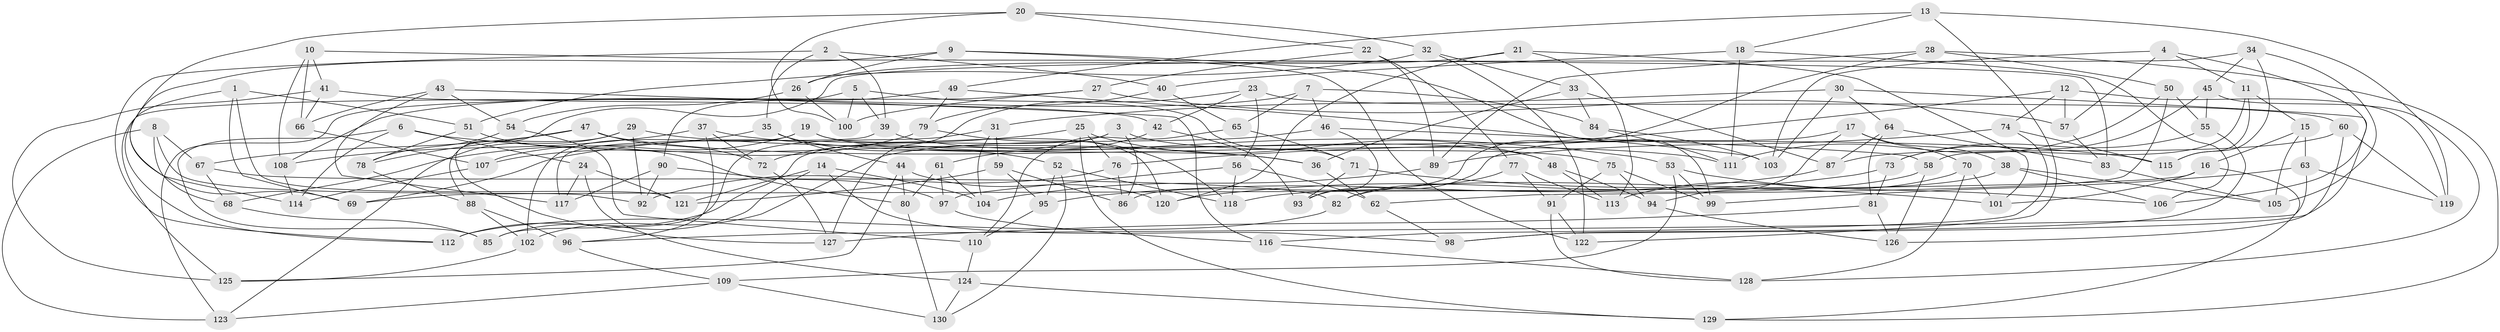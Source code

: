 // coarse degree distribution, {6: 0.5432098765432098, 4: 0.4074074074074074, 5: 0.04938271604938271}
// Generated by graph-tools (version 1.1) at 2025/24/03/03/25 07:24:25]
// undirected, 130 vertices, 260 edges
graph export_dot {
graph [start="1"]
  node [color=gray90,style=filled];
  1;
  2;
  3;
  4;
  5;
  6;
  7;
  8;
  9;
  10;
  11;
  12;
  13;
  14;
  15;
  16;
  17;
  18;
  19;
  20;
  21;
  22;
  23;
  24;
  25;
  26;
  27;
  28;
  29;
  30;
  31;
  32;
  33;
  34;
  35;
  36;
  37;
  38;
  39;
  40;
  41;
  42;
  43;
  44;
  45;
  46;
  47;
  48;
  49;
  50;
  51;
  52;
  53;
  54;
  55;
  56;
  57;
  58;
  59;
  60;
  61;
  62;
  63;
  64;
  65;
  66;
  67;
  68;
  69;
  70;
  71;
  72;
  73;
  74;
  75;
  76;
  77;
  78;
  79;
  80;
  81;
  82;
  83;
  84;
  85;
  86;
  87;
  88;
  89;
  90;
  91;
  92;
  93;
  94;
  95;
  96;
  97;
  98;
  99;
  100;
  101;
  102;
  103;
  104;
  105;
  106;
  107;
  108;
  109;
  110;
  111;
  112;
  113;
  114;
  115;
  116;
  117;
  118;
  119;
  120;
  121;
  122;
  123;
  124;
  125;
  126;
  127;
  128;
  129;
  130;
  1 -- 51;
  1 -- 69;
  1 -- 112;
  1 -- 121;
  2 -- 112;
  2 -- 40;
  2 -- 35;
  2 -- 39;
  3 -- 75;
  3 -- 86;
  3 -- 112;
  3 -- 72;
  4 -- 106;
  4 -- 11;
  4 -- 57;
  4 -- 103;
  5 -- 100;
  5 -- 71;
  5 -- 125;
  5 -- 39;
  6 -- 36;
  6 -- 85;
  6 -- 114;
  6 -- 24;
  7 -- 84;
  7 -- 65;
  7 -- 108;
  7 -- 46;
  8 -- 67;
  8 -- 123;
  8 -- 68;
  8 -- 92;
  9 -- 26;
  9 -- 99;
  9 -- 114;
  9 -- 122;
  10 -- 41;
  10 -- 108;
  10 -- 83;
  10 -- 66;
  11 -- 15;
  11 -- 58;
  11 -- 115;
  12 -- 74;
  12 -- 57;
  12 -- 76;
  12 -- 119;
  13 -- 119;
  13 -- 18;
  13 -- 49;
  13 -- 122;
  14 -- 98;
  14 -- 121;
  14 -- 104;
  14 -- 85;
  15 -- 16;
  15 -- 63;
  15 -- 105;
  16 -- 101;
  16 -- 129;
  16 -- 69;
  17 -- 94;
  17 -- 70;
  17 -- 38;
  17 -- 93;
  18 -- 40;
  18 -- 111;
  18 -- 106;
  19 -- 102;
  19 -- 120;
  19 -- 36;
  19 -- 107;
  20 -- 69;
  20 -- 100;
  20 -- 22;
  20 -- 32;
  21 -- 113;
  21 -- 101;
  21 -- 26;
  21 -- 120;
  22 -- 89;
  22 -- 77;
  22 -- 27;
  23 -- 42;
  23 -- 60;
  23 -- 56;
  23 -- 127;
  24 -- 117;
  24 -- 124;
  24 -- 121;
  25 -- 69;
  25 -- 76;
  25 -- 129;
  25 -- 48;
  26 -- 100;
  26 -- 54;
  27 -- 57;
  27 -- 100;
  27 -- 123;
  28 -- 129;
  28 -- 50;
  28 -- 89;
  28 -- 86;
  29 -- 115;
  29 -- 92;
  29 -- 123;
  29 -- 127;
  30 -- 64;
  30 -- 98;
  30 -- 31;
  30 -- 103;
  31 -- 104;
  31 -- 85;
  31 -- 59;
  32 -- 33;
  32 -- 51;
  32 -- 122;
  33 -- 84;
  33 -- 87;
  33 -- 36;
  34 -- 105;
  34 -- 45;
  34 -- 88;
  34 -- 115;
  35 -- 52;
  35 -- 44;
  35 -- 68;
  36 -- 62;
  37 -- 72;
  37 -- 53;
  37 -- 96;
  37 -- 108;
  38 -- 105;
  38 -- 106;
  38 -- 82;
  39 -- 117;
  39 -- 48;
  40 -- 79;
  40 -- 65;
  41 -- 125;
  41 -- 66;
  41 -- 42;
  42 -- 61;
  42 -- 93;
  43 -- 54;
  43 -- 66;
  43 -- 117;
  43 -- 116;
  44 -- 125;
  44 -- 80;
  44 -- 120;
  45 -- 55;
  45 -- 73;
  45 -- 128;
  46 -- 93;
  46 -- 102;
  46 -- 58;
  47 -- 67;
  47 -- 111;
  47 -- 78;
  47 -- 72;
  48 -- 94;
  48 -- 113;
  49 -- 103;
  49 -- 90;
  49 -- 79;
  50 -- 55;
  50 -- 62;
  50 -- 111;
  51 -- 80;
  51 -- 78;
  52 -- 95;
  52 -- 118;
  52 -- 130;
  53 -- 109;
  53 -- 106;
  53 -- 99;
  54 -- 78;
  54 -- 110;
  55 -- 98;
  55 -- 73;
  56 -- 118;
  56 -- 62;
  56 -- 97;
  57 -- 83;
  58 -- 126;
  58 -- 118;
  59 -- 86;
  59 -- 95;
  59 -- 121;
  60 -- 87;
  60 -- 126;
  60 -- 119;
  61 -- 80;
  61 -- 97;
  61 -- 104;
  62 -- 98;
  63 -- 119;
  63 -- 99;
  63 -- 96;
  64 -- 81;
  64 -- 83;
  64 -- 87;
  65 -- 110;
  65 -- 71;
  66 -- 107;
  67 -- 68;
  67 -- 82;
  68 -- 85;
  70 -- 113;
  70 -- 128;
  70 -- 101;
  71 -- 101;
  71 -- 93;
  72 -- 127;
  73 -- 120;
  73 -- 81;
  74 -- 89;
  74 -- 115;
  74 -- 116;
  75 -- 91;
  75 -- 99;
  75 -- 94;
  76 -- 86;
  76 -- 92;
  77 -- 82;
  77 -- 91;
  77 -- 113;
  78 -- 88;
  79 -- 107;
  79 -- 118;
  80 -- 130;
  81 -- 127;
  81 -- 126;
  82 -- 112;
  83 -- 105;
  84 -- 103;
  84 -- 111;
  87 -- 95;
  88 -- 96;
  88 -- 102;
  89 -- 104;
  90 -- 92;
  90 -- 97;
  90 -- 117;
  91 -- 128;
  91 -- 122;
  94 -- 126;
  95 -- 110;
  96 -- 109;
  97 -- 116;
  102 -- 125;
  107 -- 114;
  108 -- 114;
  109 -- 123;
  109 -- 130;
  110 -- 124;
  116 -- 128;
  124 -- 130;
  124 -- 129;
}
